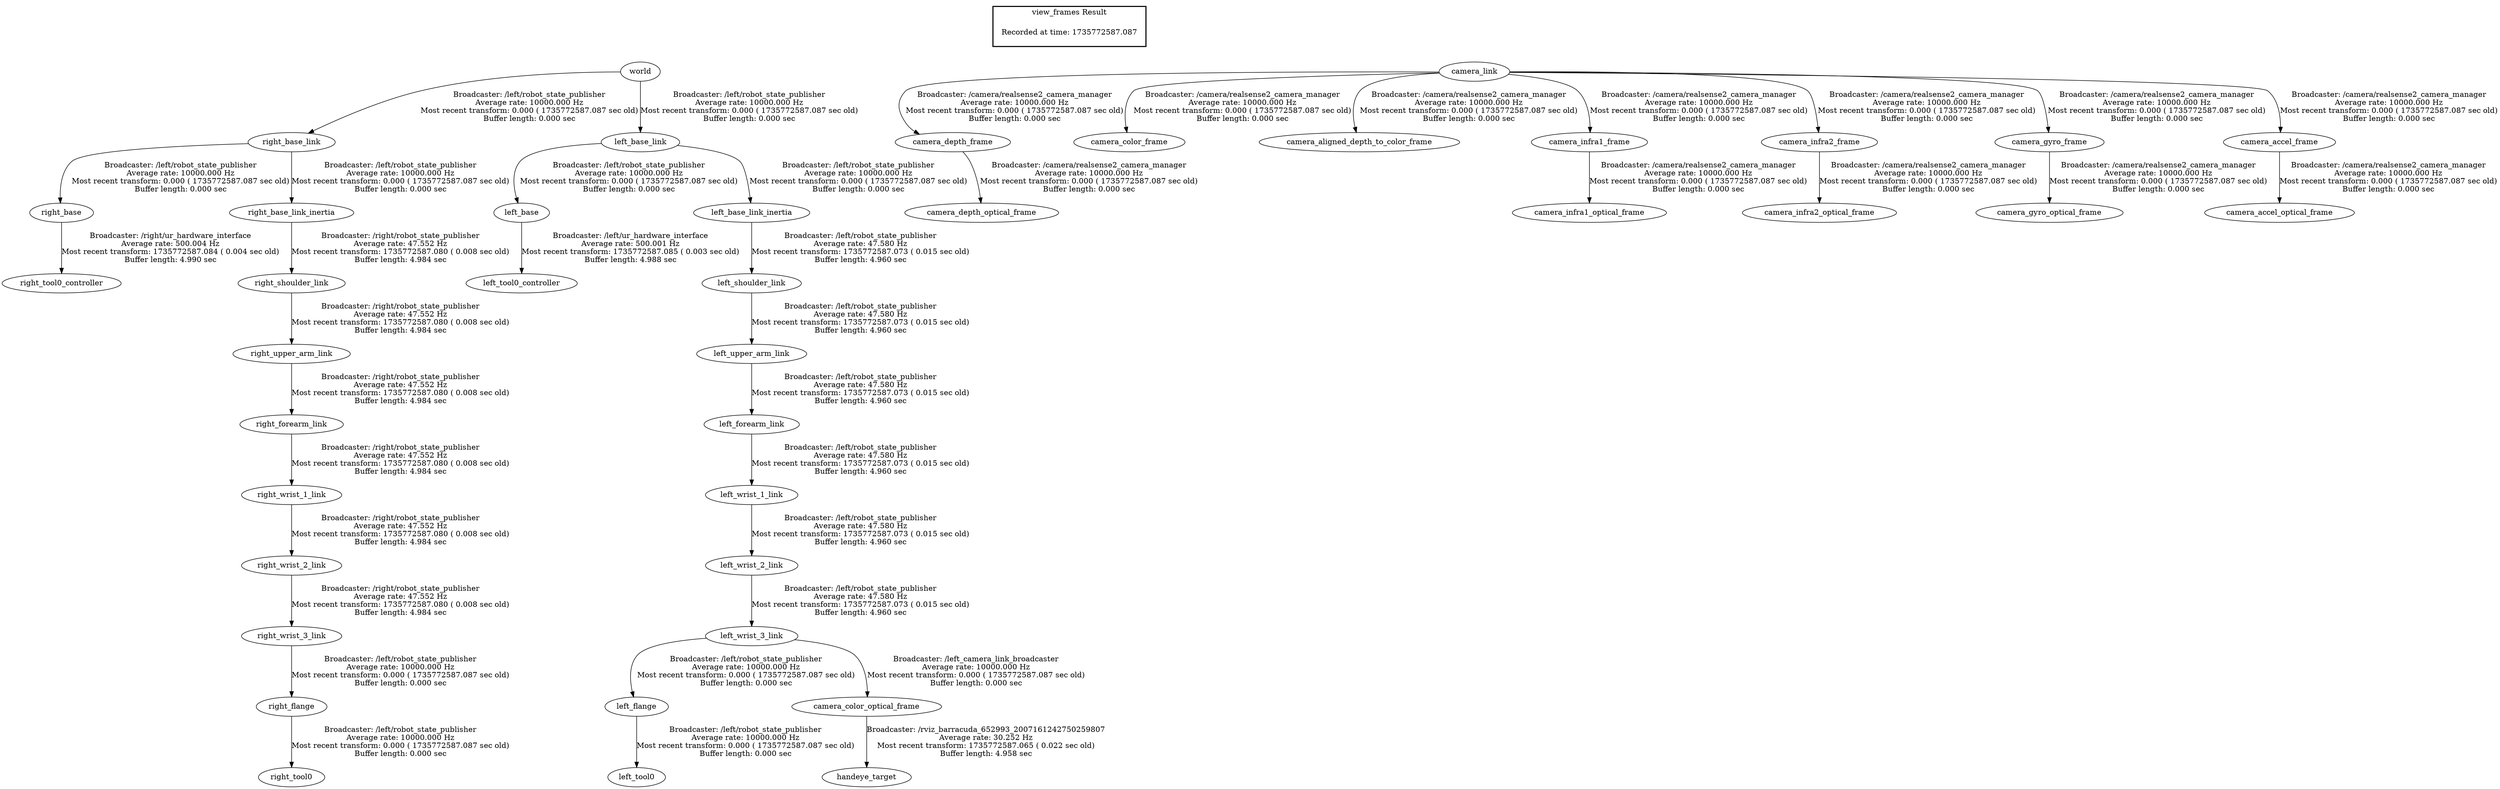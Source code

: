 digraph G {
"right_base" -> "right_tool0_controller"[label="Broadcaster: /right/ur_hardware_interface\nAverage rate: 500.004 Hz\nMost recent transform: 1735772587.084 ( 0.004 sec old)\nBuffer length: 4.990 sec\n"];
"right_base_link" -> "right_base"[label="Broadcaster: /left/robot_state_publisher\nAverage rate: 10000.000 Hz\nMost recent transform: 0.000 ( 1735772587.087 sec old)\nBuffer length: 0.000 sec\n"];
"right_upper_arm_link" -> "right_forearm_link"[label="Broadcaster: /right/robot_state_publisher\nAverage rate: 47.552 Hz\nMost recent transform: 1735772587.080 ( 0.008 sec old)\nBuffer length: 4.984 sec\n"];
"right_shoulder_link" -> "right_upper_arm_link"[label="Broadcaster: /right/robot_state_publisher\nAverage rate: 47.552 Hz\nMost recent transform: 1735772587.080 ( 0.008 sec old)\nBuffer length: 4.984 sec\n"];
"right_base_link_inertia" -> "right_shoulder_link"[label="Broadcaster: /right/robot_state_publisher\nAverage rate: 47.552 Hz\nMost recent transform: 1735772587.080 ( 0.008 sec old)\nBuffer length: 4.984 sec\n"];
"right_base_link" -> "right_base_link_inertia"[label="Broadcaster: /left/robot_state_publisher\nAverage rate: 10000.000 Hz\nMost recent transform: 0.000 ( 1735772587.087 sec old)\nBuffer length: 0.000 sec\n"];
"right_forearm_link" -> "right_wrist_1_link"[label="Broadcaster: /right/robot_state_publisher\nAverage rate: 47.552 Hz\nMost recent transform: 1735772587.080 ( 0.008 sec old)\nBuffer length: 4.984 sec\n"];
"right_wrist_1_link" -> "right_wrist_2_link"[label="Broadcaster: /right/robot_state_publisher\nAverage rate: 47.552 Hz\nMost recent transform: 1735772587.080 ( 0.008 sec old)\nBuffer length: 4.984 sec\n"];
"right_wrist_2_link" -> "right_wrist_3_link"[label="Broadcaster: /right/robot_state_publisher\nAverage rate: 47.552 Hz\nMost recent transform: 1735772587.080 ( 0.008 sec old)\nBuffer length: 4.984 sec\n"];
"left_base_link" -> "left_base"[label="Broadcaster: /left/robot_state_publisher\nAverage rate: 10000.000 Hz\nMost recent transform: 0.000 ( 1735772587.087 sec old)\nBuffer length: 0.000 sec\n"];
"world" -> "left_base_link"[label="Broadcaster: /left/robot_state_publisher\nAverage rate: 10000.000 Hz\nMost recent transform: 0.000 ( 1735772587.087 sec old)\nBuffer length: 0.000 sec\n"];
"left_base_link" -> "left_base_link_inertia"[label="Broadcaster: /left/robot_state_publisher\nAverage rate: 10000.000 Hz\nMost recent transform: 0.000 ( 1735772587.087 sec old)\nBuffer length: 0.000 sec\n"];
"left_flange" -> "left_tool0"[label="Broadcaster: /left/robot_state_publisher\nAverage rate: 10000.000 Hz\nMost recent transform: 0.000 ( 1735772587.087 sec old)\nBuffer length: 0.000 sec\n"];
"left_wrist_3_link" -> "left_flange"[label="Broadcaster: /left/robot_state_publisher\nAverage rate: 10000.000 Hz\nMost recent transform: 0.000 ( 1735772587.087 sec old)\nBuffer length: 0.000 sec\n"];
"left_wrist_2_link" -> "left_wrist_3_link"[label="Broadcaster: /left/robot_state_publisher\nAverage rate: 47.580 Hz\nMost recent transform: 1735772587.073 ( 0.015 sec old)\nBuffer length: 4.960 sec\n"];
"world" -> "right_base_link"[label="Broadcaster: /left/robot_state_publisher\nAverage rate: 10000.000 Hz\nMost recent transform: 0.000 ( 1735772587.087 sec old)\nBuffer length: 0.000 sec\n"];
"right_flange" -> "right_tool0"[label="Broadcaster: /left/robot_state_publisher\nAverage rate: 10000.000 Hz\nMost recent transform: 0.000 ( 1735772587.087 sec old)\nBuffer length: 0.000 sec\n"];
"right_wrist_3_link" -> "right_flange"[label="Broadcaster: /left/robot_state_publisher\nAverage rate: 10000.000 Hz\nMost recent transform: 0.000 ( 1735772587.087 sec old)\nBuffer length: 0.000 sec\n"];
"left_base" -> "left_tool0_controller"[label="Broadcaster: /left/ur_hardware_interface\nAverage rate: 500.001 Hz\nMost recent transform: 1735772587.085 ( 0.003 sec old)\nBuffer length: 4.988 sec\n"];
"camera_link" -> "camera_depth_frame"[label="Broadcaster: /camera/realsense2_camera_manager\nAverage rate: 10000.000 Hz\nMost recent transform: 0.000 ( 1735772587.087 sec old)\nBuffer length: 0.000 sec\n"];
"camera_depth_frame" -> "camera_depth_optical_frame"[label="Broadcaster: /camera/realsense2_camera_manager\nAverage rate: 10000.000 Hz\nMost recent transform: 0.000 ( 1735772587.087 sec old)\nBuffer length: 0.000 sec\n"];
"camera_link" -> "camera_color_frame"[label="Broadcaster: /camera/realsense2_camera_manager\nAverage rate: 10000.000 Hz\nMost recent transform: 0.000 ( 1735772587.087 sec old)\nBuffer length: 0.000 sec\n"];
"left_wrist_3_link" -> "camera_color_optical_frame"[label="Broadcaster: /left_camera_link_broadcaster\nAverage rate: 10000.000 Hz\nMost recent transform: 0.000 ( 1735772587.087 sec old)\nBuffer length: 0.000 sec\n"];
"camera_link" -> "camera_aligned_depth_to_color_frame"[label="Broadcaster: /camera/realsense2_camera_manager\nAverage rate: 10000.000 Hz\nMost recent transform: 0.000 ( 1735772587.087 sec old)\nBuffer length: 0.000 sec\n"];
"camera_link" -> "camera_infra1_frame"[label="Broadcaster: /camera/realsense2_camera_manager\nAverage rate: 10000.000 Hz\nMost recent transform: 0.000 ( 1735772587.087 sec old)\nBuffer length: 0.000 sec\n"];
"camera_infra1_frame" -> "camera_infra1_optical_frame"[label="Broadcaster: /camera/realsense2_camera_manager\nAverage rate: 10000.000 Hz\nMost recent transform: 0.000 ( 1735772587.087 sec old)\nBuffer length: 0.000 sec\n"];
"camera_link" -> "camera_infra2_frame"[label="Broadcaster: /camera/realsense2_camera_manager\nAverage rate: 10000.000 Hz\nMost recent transform: 0.000 ( 1735772587.087 sec old)\nBuffer length: 0.000 sec\n"];
"camera_infra2_frame" -> "camera_infra2_optical_frame"[label="Broadcaster: /camera/realsense2_camera_manager\nAverage rate: 10000.000 Hz\nMost recent transform: 0.000 ( 1735772587.087 sec old)\nBuffer length: 0.000 sec\n"];
"camera_link" -> "camera_gyro_frame"[label="Broadcaster: /camera/realsense2_camera_manager\nAverage rate: 10000.000 Hz\nMost recent transform: 0.000 ( 1735772587.087 sec old)\nBuffer length: 0.000 sec\n"];
"camera_gyro_frame" -> "camera_gyro_optical_frame"[label="Broadcaster: /camera/realsense2_camera_manager\nAverage rate: 10000.000 Hz\nMost recent transform: 0.000 ( 1735772587.087 sec old)\nBuffer length: 0.000 sec\n"];
"camera_link" -> "camera_accel_frame"[label="Broadcaster: /camera/realsense2_camera_manager\nAverage rate: 10000.000 Hz\nMost recent transform: 0.000 ( 1735772587.087 sec old)\nBuffer length: 0.000 sec\n"];
"camera_accel_frame" -> "camera_accel_optical_frame"[label="Broadcaster: /camera/realsense2_camera_manager\nAverage rate: 10000.000 Hz\nMost recent transform: 0.000 ( 1735772587.087 sec old)\nBuffer length: 0.000 sec\n"];
"camera_color_optical_frame" -> "handeye_target"[label="Broadcaster: /rviz_barracuda_652993_2007161242750259807\nAverage rate: 30.252 Hz\nMost recent transform: 1735772587.065 ( 0.022 sec old)\nBuffer length: 4.958 sec\n"];
"left_upper_arm_link" -> "left_forearm_link"[label="Broadcaster: /left/robot_state_publisher\nAverage rate: 47.580 Hz\nMost recent transform: 1735772587.073 ( 0.015 sec old)\nBuffer length: 4.960 sec\n"];
"left_shoulder_link" -> "left_upper_arm_link"[label="Broadcaster: /left/robot_state_publisher\nAverage rate: 47.580 Hz\nMost recent transform: 1735772587.073 ( 0.015 sec old)\nBuffer length: 4.960 sec\n"];
"left_base_link_inertia" -> "left_shoulder_link"[label="Broadcaster: /left/robot_state_publisher\nAverage rate: 47.580 Hz\nMost recent transform: 1735772587.073 ( 0.015 sec old)\nBuffer length: 4.960 sec\n"];
"left_forearm_link" -> "left_wrist_1_link"[label="Broadcaster: /left/robot_state_publisher\nAverage rate: 47.580 Hz\nMost recent transform: 1735772587.073 ( 0.015 sec old)\nBuffer length: 4.960 sec\n"];
"left_wrist_1_link" -> "left_wrist_2_link"[label="Broadcaster: /left/robot_state_publisher\nAverage rate: 47.580 Hz\nMost recent transform: 1735772587.073 ( 0.015 sec old)\nBuffer length: 4.960 sec\n"];
edge [style=invis];
 subgraph cluster_legend { style=bold; color=black; label ="view_frames Result";
"Recorded at time: 1735772587.087"[ shape=plaintext ] ;
 }->"world";
edge [style=invis];
 subgraph cluster_legend { style=bold; color=black; label ="view_frames Result";
"Recorded at time: 1735772587.087"[ shape=plaintext ] ;
 }->"camera_link";
}